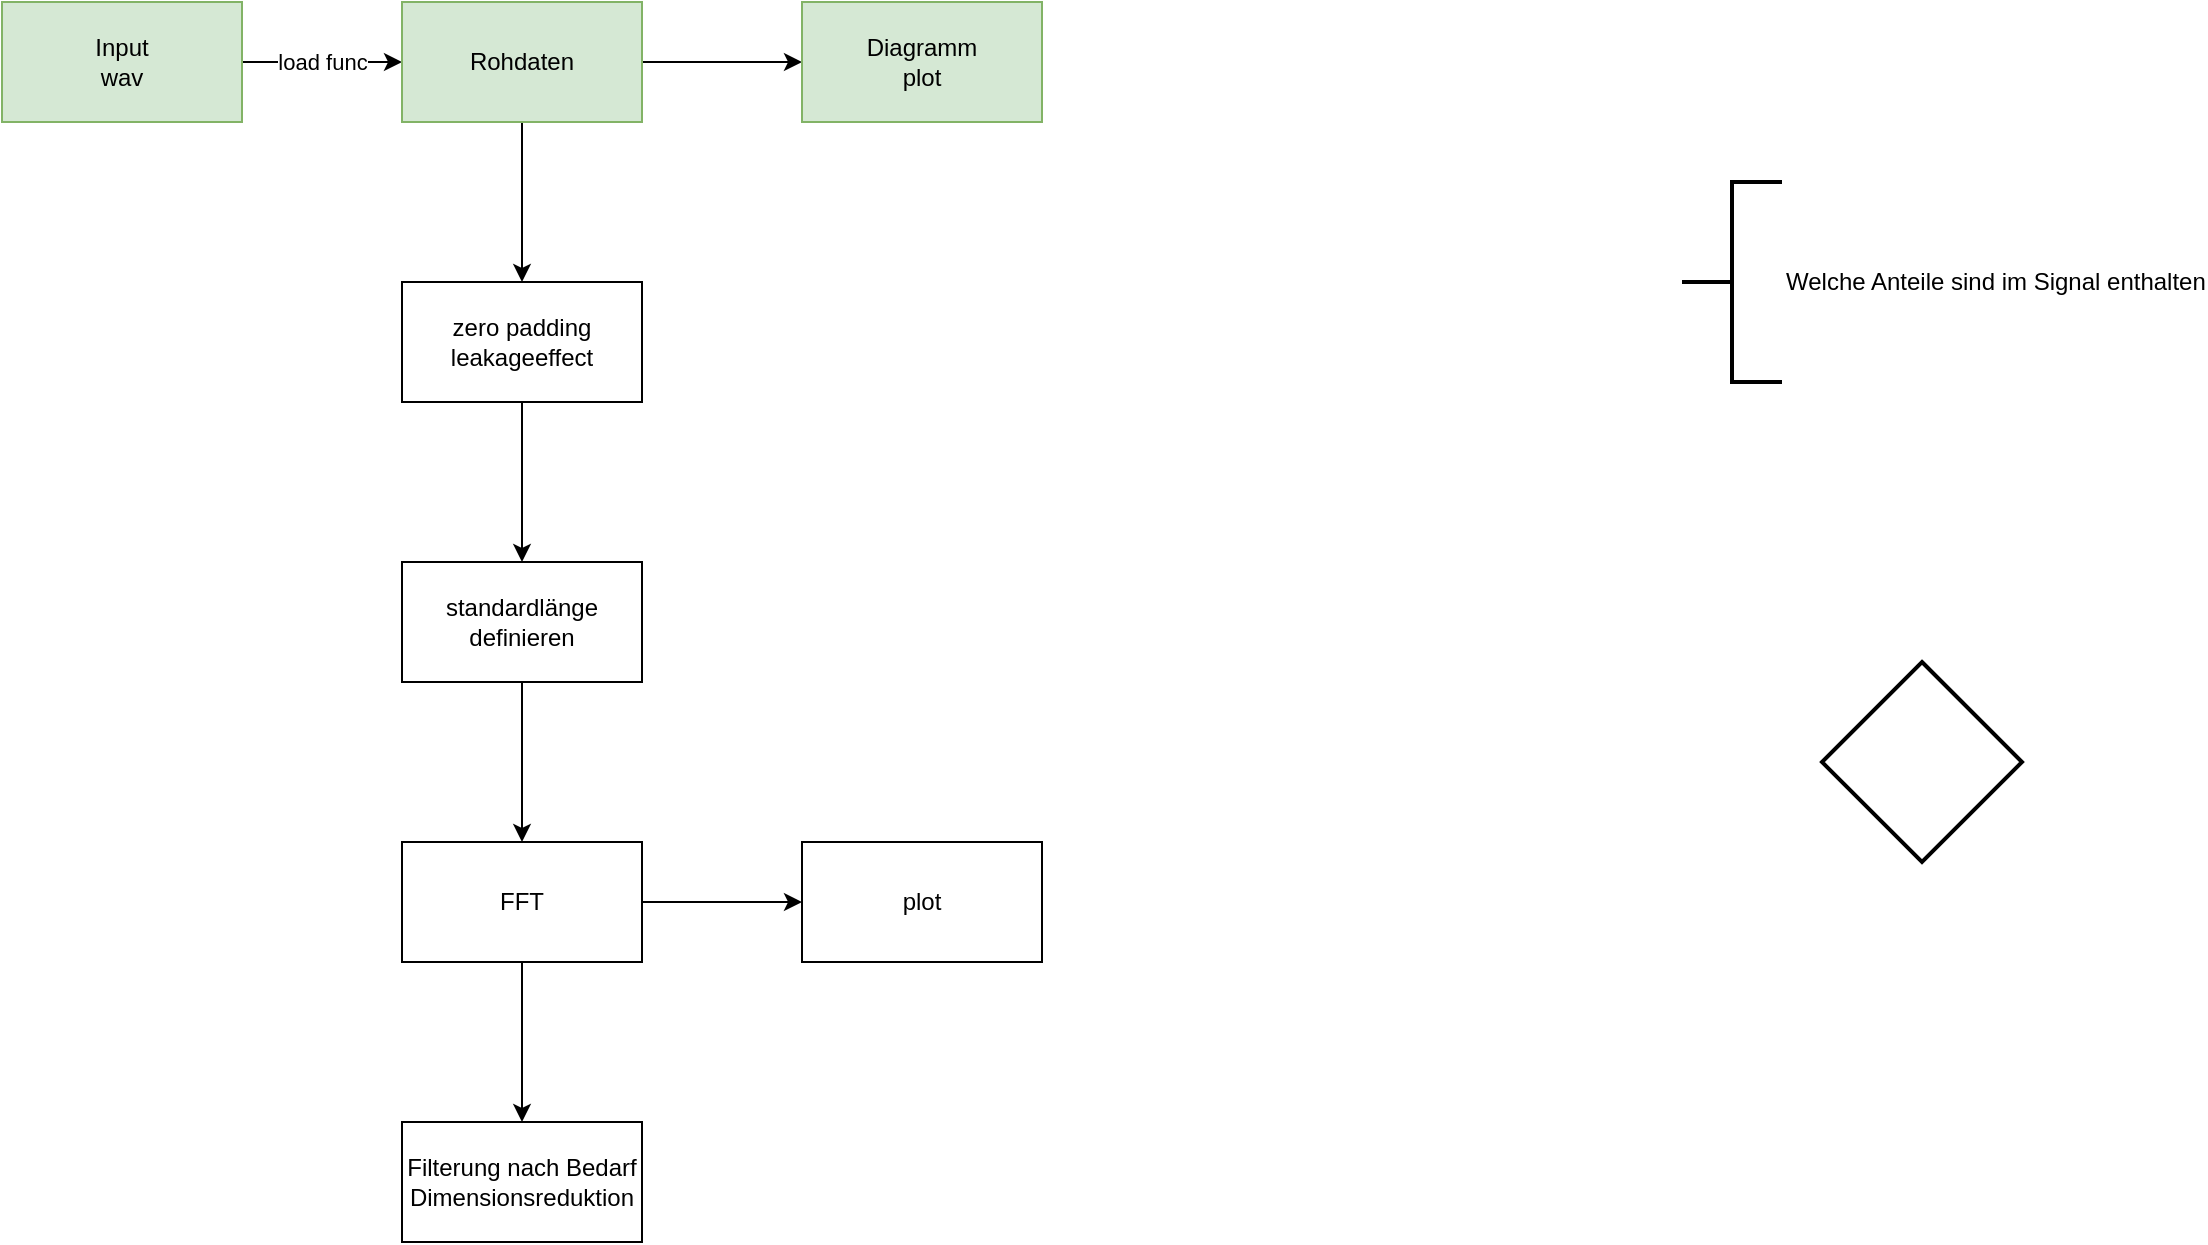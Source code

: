 <mxfile version="15.4.0" type="device"><diagram id="C5RBs43oDa-KdzZeNtuy" name="Page-1"><mxGraphModel dx="608" dy="1013" grid="1" gridSize="10" guides="1" tooltips="1" connect="1" arrows="1" fold="1" page="1" pageScale="1" pageWidth="827" pageHeight="1169" math="0" shadow="0"><root><mxCell id="WIyWlLk6GJQsqaUBKTNV-0"/><mxCell id="WIyWlLk6GJQsqaUBKTNV-1" parent="WIyWlLk6GJQsqaUBKTNV-0"/><mxCell id="cnX1YJhNXzv6tfLP-UaZ-2" value="load func" style="edgeStyle=orthogonalEdgeStyle;rounded=0;orthogonalLoop=1;jettySize=auto;html=1;" parent="WIyWlLk6GJQsqaUBKTNV-1" source="cnX1YJhNXzv6tfLP-UaZ-0" target="cnX1YJhNXzv6tfLP-UaZ-1" edge="1"><mxGeometry relative="1" as="geometry"/></mxCell><mxCell id="cnX1YJhNXzv6tfLP-UaZ-0" value="Input &lt;br&gt;&lt;div&gt;wav&lt;br&gt;&lt;/div&gt;" style="rounded=0;whiteSpace=wrap;html=1;fillColor=#d5e8d4;strokeColor=#82b366;" parent="WIyWlLk6GJQsqaUBKTNV-1" vertex="1"><mxGeometry x="60" y="50" width="120" height="60" as="geometry"/></mxCell><mxCell id="cnX1YJhNXzv6tfLP-UaZ-4" value="" style="edgeStyle=orthogonalEdgeStyle;rounded=0;orthogonalLoop=1;jettySize=auto;html=1;" parent="WIyWlLk6GJQsqaUBKTNV-1" source="cnX1YJhNXzv6tfLP-UaZ-1" target="cnX1YJhNXzv6tfLP-UaZ-3" edge="1"><mxGeometry relative="1" as="geometry"/></mxCell><mxCell id="cnX1YJhNXzv6tfLP-UaZ-6" value="" style="edgeStyle=orthogonalEdgeStyle;rounded=0;orthogonalLoop=1;jettySize=auto;html=1;" parent="WIyWlLk6GJQsqaUBKTNV-1" source="cnX1YJhNXzv6tfLP-UaZ-1" target="cnX1YJhNXzv6tfLP-UaZ-5" edge="1"><mxGeometry relative="1" as="geometry"/></mxCell><mxCell id="cnX1YJhNXzv6tfLP-UaZ-1" value="Rohdaten" style="whiteSpace=wrap;html=1;rounded=0;fillColor=#d5e8d4;strokeColor=#82b366;" parent="WIyWlLk6GJQsqaUBKTNV-1" vertex="1"><mxGeometry x="260" y="50" width="120" height="60" as="geometry"/></mxCell><mxCell id="cnX1YJhNXzv6tfLP-UaZ-3" value="&lt;div&gt;Diagramm&lt;/div&gt;&lt;div&gt;plot&lt;br&gt;&lt;/div&gt;" style="whiteSpace=wrap;html=1;rounded=0;fillColor=#d5e8d4;strokeColor=#82b366;" parent="WIyWlLk6GJQsqaUBKTNV-1" vertex="1"><mxGeometry x="460" y="50" width="120" height="60" as="geometry"/></mxCell><mxCell id="cnX1YJhNXzv6tfLP-UaZ-8" value="" style="edgeStyle=orthogonalEdgeStyle;rounded=0;orthogonalLoop=1;jettySize=auto;html=1;" parent="WIyWlLk6GJQsqaUBKTNV-1" source="cnX1YJhNXzv6tfLP-UaZ-5" target="cnX1YJhNXzv6tfLP-UaZ-7" edge="1"><mxGeometry relative="1" as="geometry"/></mxCell><mxCell id="cnX1YJhNXzv6tfLP-UaZ-5" value="&lt;div&gt;zero padding&lt;/div&gt;&lt;div&gt;leakageeffect&lt;/div&gt;" style="whiteSpace=wrap;html=1;rounded=0;" parent="WIyWlLk6GJQsqaUBKTNV-1" vertex="1"><mxGeometry x="260" y="190" width="120" height="60" as="geometry"/></mxCell><mxCell id="cnX1YJhNXzv6tfLP-UaZ-10" value="" style="edgeStyle=orthogonalEdgeStyle;rounded=0;orthogonalLoop=1;jettySize=auto;html=1;" parent="WIyWlLk6GJQsqaUBKTNV-1" source="cnX1YJhNXzv6tfLP-UaZ-7" target="cnX1YJhNXzv6tfLP-UaZ-9" edge="1"><mxGeometry relative="1" as="geometry"/></mxCell><mxCell id="cnX1YJhNXzv6tfLP-UaZ-7" value="standardlänge definieren" style="whiteSpace=wrap;html=1;rounded=0;" parent="WIyWlLk6GJQsqaUBKTNV-1" vertex="1"><mxGeometry x="260" y="330" width="120" height="60" as="geometry"/></mxCell><mxCell id="cnX1YJhNXzv6tfLP-UaZ-12" value="" style="edgeStyle=orthogonalEdgeStyle;rounded=0;orthogonalLoop=1;jettySize=auto;html=1;" parent="WIyWlLk6GJQsqaUBKTNV-1" source="cnX1YJhNXzv6tfLP-UaZ-9" target="cnX1YJhNXzv6tfLP-UaZ-11" edge="1"><mxGeometry relative="1" as="geometry"/></mxCell><mxCell id="cnX1YJhNXzv6tfLP-UaZ-14" value="" style="edgeStyle=orthogonalEdgeStyle;rounded=0;orthogonalLoop=1;jettySize=auto;html=1;" parent="WIyWlLk6GJQsqaUBKTNV-1" source="cnX1YJhNXzv6tfLP-UaZ-9" target="cnX1YJhNXzv6tfLP-UaZ-13" edge="1"><mxGeometry relative="1" as="geometry"/></mxCell><mxCell id="cnX1YJhNXzv6tfLP-UaZ-9" value="FFT" style="whiteSpace=wrap;html=1;rounded=0;" parent="WIyWlLk6GJQsqaUBKTNV-1" vertex="1"><mxGeometry x="260" y="470" width="120" height="60" as="geometry"/></mxCell><mxCell id="cnX1YJhNXzv6tfLP-UaZ-11" value="&lt;div&gt;Filterung nach Bedarf&lt;/div&gt;&lt;div&gt;Dimensionsreduktion&lt;br&gt;&lt;/div&gt;" style="whiteSpace=wrap;html=1;rounded=0;" parent="WIyWlLk6GJQsqaUBKTNV-1" vertex="1"><mxGeometry x="260" y="610" width="120" height="60" as="geometry"/></mxCell><mxCell id="cnX1YJhNXzv6tfLP-UaZ-13" value="plot" style="whiteSpace=wrap;html=1;rounded=0;" parent="WIyWlLk6GJQsqaUBKTNV-1" vertex="1"><mxGeometry x="460" y="470" width="120" height="60" as="geometry"/></mxCell><mxCell id="bfS0lZ0hVtQbHxAOb9ly-0" value="" style="strokeWidth=2;html=1;shape=mxgraph.flowchart.decision;whiteSpace=wrap;" vertex="1" parent="WIyWlLk6GJQsqaUBKTNV-1"><mxGeometry x="970" y="380" width="100" height="100" as="geometry"/></mxCell><mxCell id="bfS0lZ0hVtQbHxAOb9ly-1" value="&lt;span style=&quot;text-align: center&quot;&gt;Welche Anteile sind im Signal enthalten&lt;/span&gt;" style="strokeWidth=2;html=1;shape=mxgraph.flowchart.annotation_2;align=left;labelPosition=right;pointerEvents=1;" vertex="1" parent="WIyWlLk6GJQsqaUBKTNV-1"><mxGeometry x="900" y="140" width="50" height="100" as="geometry"/></mxCell></root></mxGraphModel></diagram></mxfile>